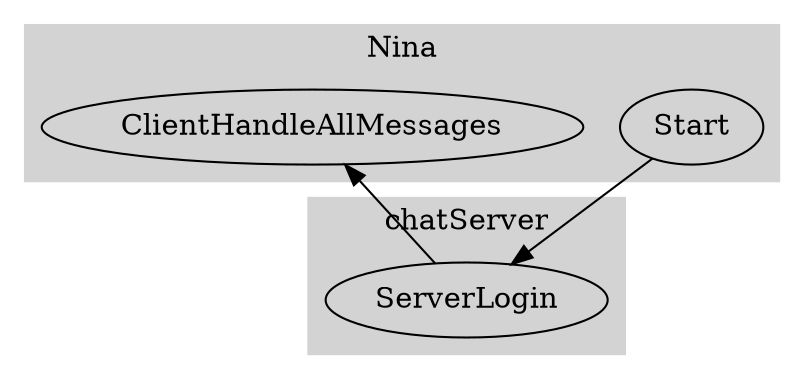  digraph TaskFlowDiagram {
    
    subgraph clusterNina {
    	rankdir="LR";
    	style=filled;
		color=lightgrey;
        Nina_Start[label="Start"];
        Nina_ClientHandleAllMessages[label="ClientHandleAllMessages"];

    	label = "Nina";
    }
    
    subgraph clusterchatServer {
    	rankdir="LR";
    	style=filled;
		color=lightgrey;
        chatServer_ServerLogin[label="ServerLogin"];

    	label = "chatServer";
    }
    

    
    Nina_Start -> chatServer_ServerLogin; 
    chatServer_ServerLogin -> Nina_ClientHandleAllMessages; 

}